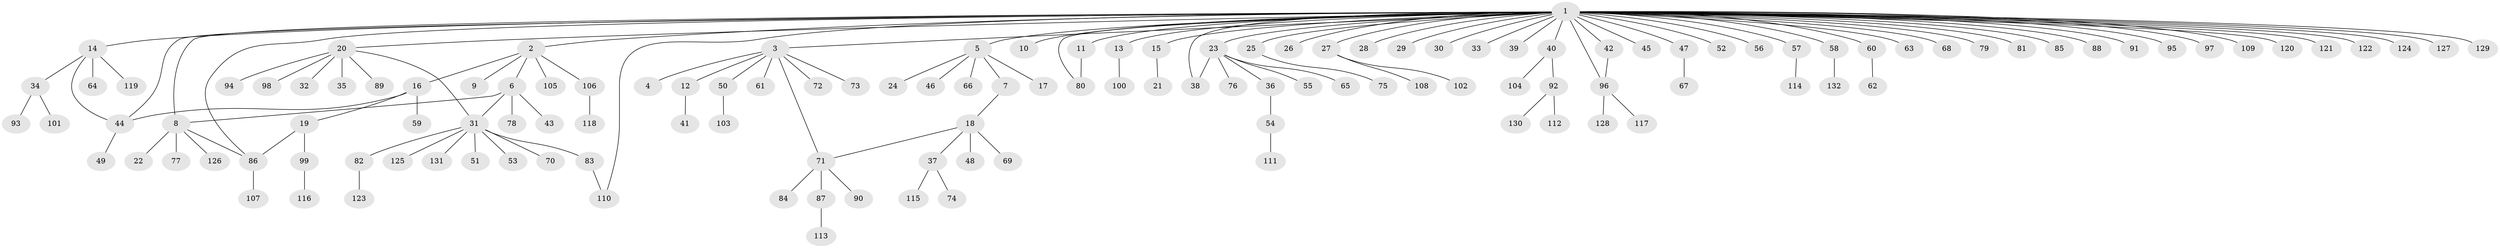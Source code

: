 // Generated by graph-tools (version 1.1) at 2025/11/02/27/25 16:11:13]
// undirected, 132 vertices, 142 edges
graph export_dot {
graph [start="1"]
  node [color=gray90,style=filled];
  1;
  2;
  3;
  4;
  5;
  6;
  7;
  8;
  9;
  10;
  11;
  12;
  13;
  14;
  15;
  16;
  17;
  18;
  19;
  20;
  21;
  22;
  23;
  24;
  25;
  26;
  27;
  28;
  29;
  30;
  31;
  32;
  33;
  34;
  35;
  36;
  37;
  38;
  39;
  40;
  41;
  42;
  43;
  44;
  45;
  46;
  47;
  48;
  49;
  50;
  51;
  52;
  53;
  54;
  55;
  56;
  57;
  58;
  59;
  60;
  61;
  62;
  63;
  64;
  65;
  66;
  67;
  68;
  69;
  70;
  71;
  72;
  73;
  74;
  75;
  76;
  77;
  78;
  79;
  80;
  81;
  82;
  83;
  84;
  85;
  86;
  87;
  88;
  89;
  90;
  91;
  92;
  93;
  94;
  95;
  96;
  97;
  98;
  99;
  100;
  101;
  102;
  103;
  104;
  105;
  106;
  107;
  108;
  109;
  110;
  111;
  112;
  113;
  114;
  115;
  116;
  117;
  118;
  119;
  120;
  121;
  122;
  123;
  124;
  125;
  126;
  127;
  128;
  129;
  130;
  131;
  132;
  1 -- 2;
  1 -- 3;
  1 -- 5;
  1 -- 8;
  1 -- 10;
  1 -- 11;
  1 -- 13;
  1 -- 14;
  1 -- 15;
  1 -- 20;
  1 -- 23;
  1 -- 25;
  1 -- 26;
  1 -- 27;
  1 -- 28;
  1 -- 29;
  1 -- 30;
  1 -- 33;
  1 -- 38;
  1 -- 39;
  1 -- 40;
  1 -- 42;
  1 -- 44;
  1 -- 45;
  1 -- 47;
  1 -- 52;
  1 -- 56;
  1 -- 57;
  1 -- 58;
  1 -- 60;
  1 -- 63;
  1 -- 68;
  1 -- 79;
  1 -- 80;
  1 -- 81;
  1 -- 85;
  1 -- 86;
  1 -- 88;
  1 -- 91;
  1 -- 95;
  1 -- 96;
  1 -- 97;
  1 -- 109;
  1 -- 110;
  1 -- 120;
  1 -- 121;
  1 -- 122;
  1 -- 124;
  1 -- 127;
  1 -- 129;
  2 -- 6;
  2 -- 9;
  2 -- 16;
  2 -- 105;
  2 -- 106;
  3 -- 4;
  3 -- 12;
  3 -- 50;
  3 -- 61;
  3 -- 71;
  3 -- 72;
  3 -- 73;
  5 -- 7;
  5 -- 17;
  5 -- 24;
  5 -- 46;
  5 -- 66;
  6 -- 8;
  6 -- 31;
  6 -- 43;
  6 -- 78;
  7 -- 18;
  8 -- 22;
  8 -- 77;
  8 -- 86;
  8 -- 126;
  11 -- 80;
  12 -- 41;
  13 -- 100;
  14 -- 34;
  14 -- 44;
  14 -- 64;
  14 -- 119;
  15 -- 21;
  16 -- 19;
  16 -- 44;
  16 -- 59;
  18 -- 37;
  18 -- 48;
  18 -- 69;
  18 -- 71;
  19 -- 86;
  19 -- 99;
  20 -- 31;
  20 -- 32;
  20 -- 35;
  20 -- 89;
  20 -- 94;
  20 -- 98;
  23 -- 36;
  23 -- 38;
  23 -- 55;
  23 -- 65;
  23 -- 76;
  25 -- 75;
  27 -- 102;
  27 -- 108;
  31 -- 51;
  31 -- 53;
  31 -- 70;
  31 -- 82;
  31 -- 83;
  31 -- 125;
  31 -- 131;
  34 -- 93;
  34 -- 101;
  36 -- 54;
  37 -- 74;
  37 -- 115;
  40 -- 92;
  40 -- 104;
  42 -- 96;
  44 -- 49;
  47 -- 67;
  50 -- 103;
  54 -- 111;
  57 -- 114;
  58 -- 132;
  60 -- 62;
  71 -- 84;
  71 -- 87;
  71 -- 90;
  82 -- 123;
  83 -- 110;
  86 -- 107;
  87 -- 113;
  92 -- 112;
  92 -- 130;
  96 -- 117;
  96 -- 128;
  99 -- 116;
  106 -- 118;
}
